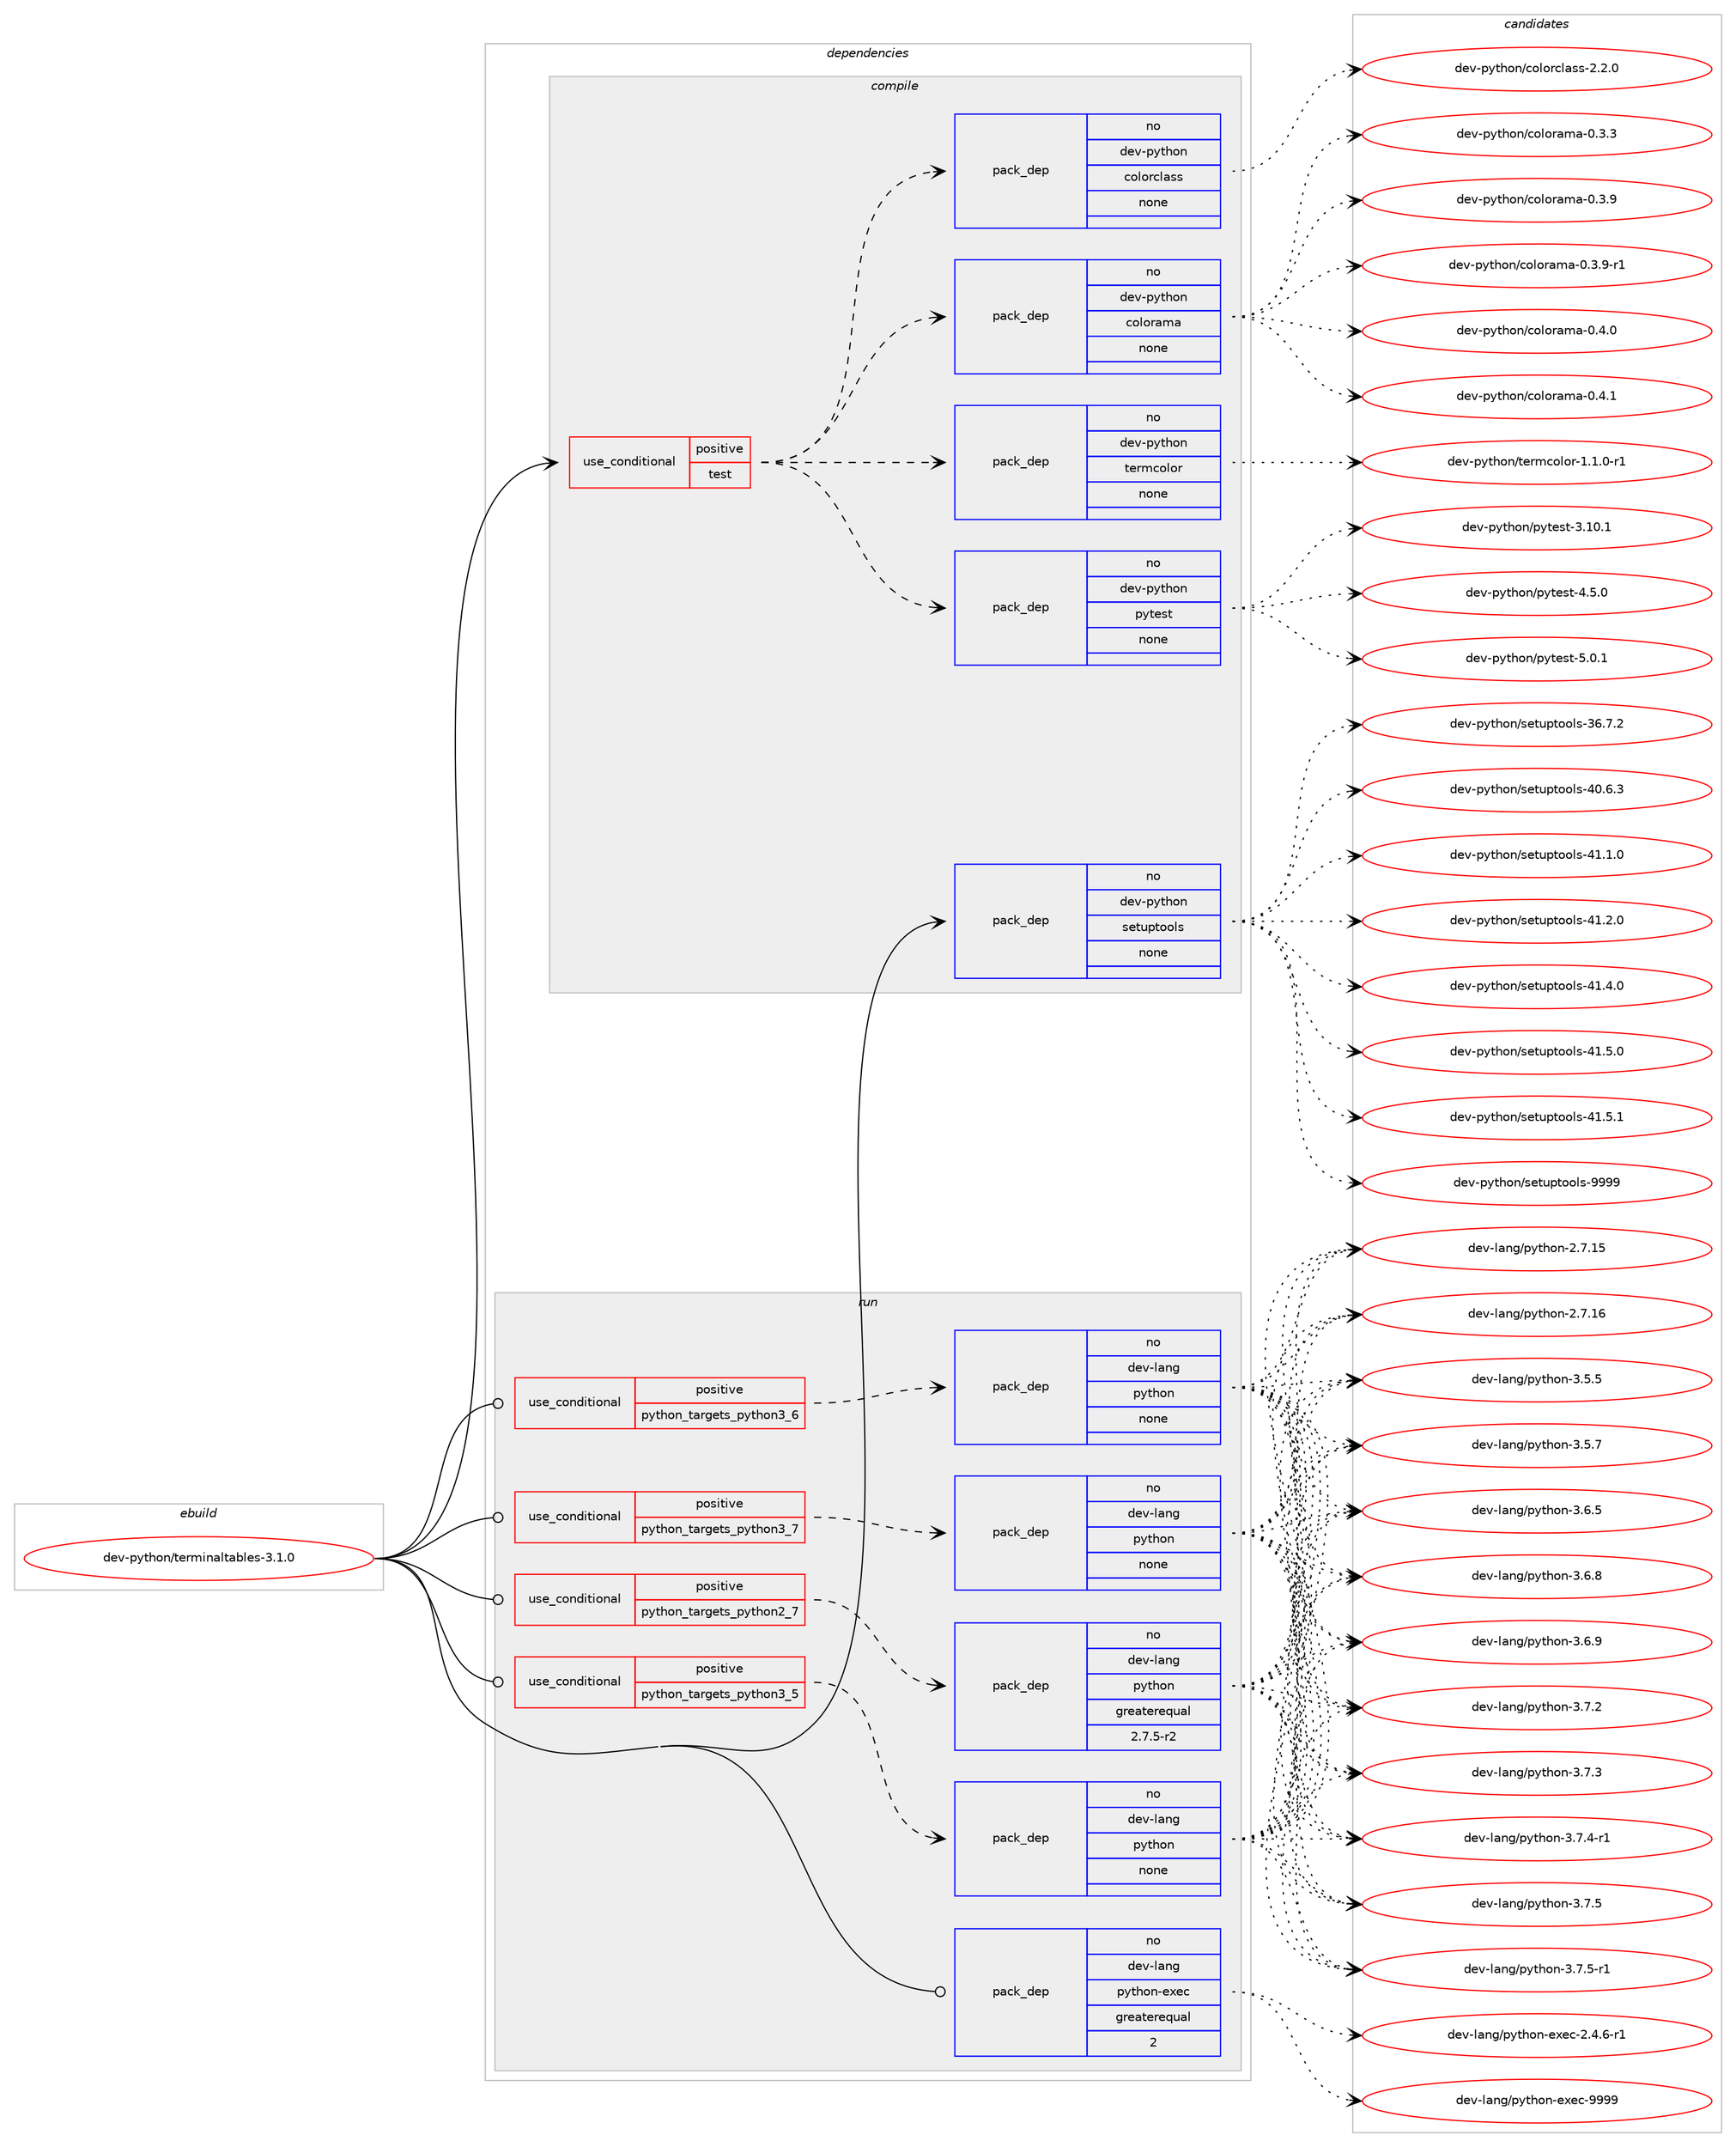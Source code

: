 digraph prolog {

# *************
# Graph options
# *************

newrank=true;
concentrate=true;
compound=true;
graph [rankdir=LR,fontname=Helvetica,fontsize=10,ranksep=1.5];#, ranksep=2.5, nodesep=0.2];
edge  [arrowhead=vee];
node  [fontname=Helvetica,fontsize=10];

# **********
# The ebuild
# **********

subgraph cluster_leftcol {
color=gray;
rank=same;
label=<<i>ebuild</i>>;
id [label="dev-python/terminaltables-3.1.0", color=red, width=4, href="../dev-python/terminaltables-3.1.0.svg"];
}

# ****************
# The dependencies
# ****************

subgraph cluster_midcol {
color=gray;
label=<<i>dependencies</i>>;
subgraph cluster_compile {
fillcolor="#eeeeee";
style=filled;
label=<<i>compile</i>>;
subgraph cond150356 {
dependency640404 [label=<<TABLE BORDER="0" CELLBORDER="1" CELLSPACING="0" CELLPADDING="4"><TR><TD ROWSPAN="3" CELLPADDING="10">use_conditional</TD></TR><TR><TD>positive</TD></TR><TR><TD>test</TD></TR></TABLE>>, shape=none, color=red];
subgraph pack478166 {
dependency640405 [label=<<TABLE BORDER="0" CELLBORDER="1" CELLSPACING="0" CELLPADDING="4" WIDTH="220"><TR><TD ROWSPAN="6" CELLPADDING="30">pack_dep</TD></TR><TR><TD WIDTH="110">no</TD></TR><TR><TD>dev-python</TD></TR><TR><TD>colorama</TD></TR><TR><TD>none</TD></TR><TR><TD></TD></TR></TABLE>>, shape=none, color=blue];
}
dependency640404:e -> dependency640405:w [weight=20,style="dashed",arrowhead="vee"];
subgraph pack478167 {
dependency640406 [label=<<TABLE BORDER="0" CELLBORDER="1" CELLSPACING="0" CELLPADDING="4" WIDTH="220"><TR><TD ROWSPAN="6" CELLPADDING="30">pack_dep</TD></TR><TR><TD WIDTH="110">no</TD></TR><TR><TD>dev-python</TD></TR><TR><TD>colorclass</TD></TR><TR><TD>none</TD></TR><TR><TD></TD></TR></TABLE>>, shape=none, color=blue];
}
dependency640404:e -> dependency640406:w [weight=20,style="dashed",arrowhead="vee"];
subgraph pack478168 {
dependency640407 [label=<<TABLE BORDER="0" CELLBORDER="1" CELLSPACING="0" CELLPADDING="4" WIDTH="220"><TR><TD ROWSPAN="6" CELLPADDING="30">pack_dep</TD></TR><TR><TD WIDTH="110">no</TD></TR><TR><TD>dev-python</TD></TR><TR><TD>pytest</TD></TR><TR><TD>none</TD></TR><TR><TD></TD></TR></TABLE>>, shape=none, color=blue];
}
dependency640404:e -> dependency640407:w [weight=20,style="dashed",arrowhead="vee"];
subgraph pack478169 {
dependency640408 [label=<<TABLE BORDER="0" CELLBORDER="1" CELLSPACING="0" CELLPADDING="4" WIDTH="220"><TR><TD ROWSPAN="6" CELLPADDING="30">pack_dep</TD></TR><TR><TD WIDTH="110">no</TD></TR><TR><TD>dev-python</TD></TR><TR><TD>termcolor</TD></TR><TR><TD>none</TD></TR><TR><TD></TD></TR></TABLE>>, shape=none, color=blue];
}
dependency640404:e -> dependency640408:w [weight=20,style="dashed",arrowhead="vee"];
}
id:e -> dependency640404:w [weight=20,style="solid",arrowhead="vee"];
subgraph pack478170 {
dependency640409 [label=<<TABLE BORDER="0" CELLBORDER="1" CELLSPACING="0" CELLPADDING="4" WIDTH="220"><TR><TD ROWSPAN="6" CELLPADDING="30">pack_dep</TD></TR><TR><TD WIDTH="110">no</TD></TR><TR><TD>dev-python</TD></TR><TR><TD>setuptools</TD></TR><TR><TD>none</TD></TR><TR><TD></TD></TR></TABLE>>, shape=none, color=blue];
}
id:e -> dependency640409:w [weight=20,style="solid",arrowhead="vee"];
}
subgraph cluster_compileandrun {
fillcolor="#eeeeee";
style=filled;
label=<<i>compile and run</i>>;
}
subgraph cluster_run {
fillcolor="#eeeeee";
style=filled;
label=<<i>run</i>>;
subgraph cond150357 {
dependency640410 [label=<<TABLE BORDER="0" CELLBORDER="1" CELLSPACING="0" CELLPADDING="4"><TR><TD ROWSPAN="3" CELLPADDING="10">use_conditional</TD></TR><TR><TD>positive</TD></TR><TR><TD>python_targets_python2_7</TD></TR></TABLE>>, shape=none, color=red];
subgraph pack478171 {
dependency640411 [label=<<TABLE BORDER="0" CELLBORDER="1" CELLSPACING="0" CELLPADDING="4" WIDTH="220"><TR><TD ROWSPAN="6" CELLPADDING="30">pack_dep</TD></TR><TR><TD WIDTH="110">no</TD></TR><TR><TD>dev-lang</TD></TR><TR><TD>python</TD></TR><TR><TD>greaterequal</TD></TR><TR><TD>2.7.5-r2</TD></TR></TABLE>>, shape=none, color=blue];
}
dependency640410:e -> dependency640411:w [weight=20,style="dashed",arrowhead="vee"];
}
id:e -> dependency640410:w [weight=20,style="solid",arrowhead="odot"];
subgraph cond150358 {
dependency640412 [label=<<TABLE BORDER="0" CELLBORDER="1" CELLSPACING="0" CELLPADDING="4"><TR><TD ROWSPAN="3" CELLPADDING="10">use_conditional</TD></TR><TR><TD>positive</TD></TR><TR><TD>python_targets_python3_5</TD></TR></TABLE>>, shape=none, color=red];
subgraph pack478172 {
dependency640413 [label=<<TABLE BORDER="0" CELLBORDER="1" CELLSPACING="0" CELLPADDING="4" WIDTH="220"><TR><TD ROWSPAN="6" CELLPADDING="30">pack_dep</TD></TR><TR><TD WIDTH="110">no</TD></TR><TR><TD>dev-lang</TD></TR><TR><TD>python</TD></TR><TR><TD>none</TD></TR><TR><TD></TD></TR></TABLE>>, shape=none, color=blue];
}
dependency640412:e -> dependency640413:w [weight=20,style="dashed",arrowhead="vee"];
}
id:e -> dependency640412:w [weight=20,style="solid",arrowhead="odot"];
subgraph cond150359 {
dependency640414 [label=<<TABLE BORDER="0" CELLBORDER="1" CELLSPACING="0" CELLPADDING="4"><TR><TD ROWSPAN="3" CELLPADDING="10">use_conditional</TD></TR><TR><TD>positive</TD></TR><TR><TD>python_targets_python3_6</TD></TR></TABLE>>, shape=none, color=red];
subgraph pack478173 {
dependency640415 [label=<<TABLE BORDER="0" CELLBORDER="1" CELLSPACING="0" CELLPADDING="4" WIDTH="220"><TR><TD ROWSPAN="6" CELLPADDING="30">pack_dep</TD></TR><TR><TD WIDTH="110">no</TD></TR><TR><TD>dev-lang</TD></TR><TR><TD>python</TD></TR><TR><TD>none</TD></TR><TR><TD></TD></TR></TABLE>>, shape=none, color=blue];
}
dependency640414:e -> dependency640415:w [weight=20,style="dashed",arrowhead="vee"];
}
id:e -> dependency640414:w [weight=20,style="solid",arrowhead="odot"];
subgraph cond150360 {
dependency640416 [label=<<TABLE BORDER="0" CELLBORDER="1" CELLSPACING="0" CELLPADDING="4"><TR><TD ROWSPAN="3" CELLPADDING="10">use_conditional</TD></TR><TR><TD>positive</TD></TR><TR><TD>python_targets_python3_7</TD></TR></TABLE>>, shape=none, color=red];
subgraph pack478174 {
dependency640417 [label=<<TABLE BORDER="0" CELLBORDER="1" CELLSPACING="0" CELLPADDING="4" WIDTH="220"><TR><TD ROWSPAN="6" CELLPADDING="30">pack_dep</TD></TR><TR><TD WIDTH="110">no</TD></TR><TR><TD>dev-lang</TD></TR><TR><TD>python</TD></TR><TR><TD>none</TD></TR><TR><TD></TD></TR></TABLE>>, shape=none, color=blue];
}
dependency640416:e -> dependency640417:w [weight=20,style="dashed",arrowhead="vee"];
}
id:e -> dependency640416:w [weight=20,style="solid",arrowhead="odot"];
subgraph pack478175 {
dependency640418 [label=<<TABLE BORDER="0" CELLBORDER="1" CELLSPACING="0" CELLPADDING="4" WIDTH="220"><TR><TD ROWSPAN="6" CELLPADDING="30">pack_dep</TD></TR><TR><TD WIDTH="110">no</TD></TR><TR><TD>dev-lang</TD></TR><TR><TD>python-exec</TD></TR><TR><TD>greaterequal</TD></TR><TR><TD>2</TD></TR></TABLE>>, shape=none, color=blue];
}
id:e -> dependency640418:w [weight=20,style="solid",arrowhead="odot"];
}
}

# **************
# The candidates
# **************

subgraph cluster_choices {
rank=same;
color=gray;
label=<<i>candidates</i>>;

subgraph choice478166 {
color=black;
nodesep=1;
choice1001011184511212111610411111047991111081111149710997454846514651 [label="dev-python/colorama-0.3.3", color=red, width=4,href="../dev-python/colorama-0.3.3.svg"];
choice1001011184511212111610411111047991111081111149710997454846514657 [label="dev-python/colorama-0.3.9", color=red, width=4,href="../dev-python/colorama-0.3.9.svg"];
choice10010111845112121116104111110479911110811111497109974548465146574511449 [label="dev-python/colorama-0.3.9-r1", color=red, width=4,href="../dev-python/colorama-0.3.9-r1.svg"];
choice1001011184511212111610411111047991111081111149710997454846524648 [label="dev-python/colorama-0.4.0", color=red, width=4,href="../dev-python/colorama-0.4.0.svg"];
choice1001011184511212111610411111047991111081111149710997454846524649 [label="dev-python/colorama-0.4.1", color=red, width=4,href="../dev-python/colorama-0.4.1.svg"];
dependency640405:e -> choice1001011184511212111610411111047991111081111149710997454846514651:w [style=dotted,weight="100"];
dependency640405:e -> choice1001011184511212111610411111047991111081111149710997454846514657:w [style=dotted,weight="100"];
dependency640405:e -> choice10010111845112121116104111110479911110811111497109974548465146574511449:w [style=dotted,weight="100"];
dependency640405:e -> choice1001011184511212111610411111047991111081111149710997454846524648:w [style=dotted,weight="100"];
dependency640405:e -> choice1001011184511212111610411111047991111081111149710997454846524649:w [style=dotted,weight="100"];
}
subgraph choice478167 {
color=black;
nodesep=1;
choice1001011184511212111610411111047991111081111149910897115115455046504648 [label="dev-python/colorclass-2.2.0", color=red, width=4,href="../dev-python/colorclass-2.2.0.svg"];
dependency640406:e -> choice1001011184511212111610411111047991111081111149910897115115455046504648:w [style=dotted,weight="100"];
}
subgraph choice478168 {
color=black;
nodesep=1;
choice100101118451121211161041111104711212111610111511645514649484649 [label="dev-python/pytest-3.10.1", color=red, width=4,href="../dev-python/pytest-3.10.1.svg"];
choice1001011184511212111610411111047112121116101115116455246534648 [label="dev-python/pytest-4.5.0", color=red, width=4,href="../dev-python/pytest-4.5.0.svg"];
choice1001011184511212111610411111047112121116101115116455346484649 [label="dev-python/pytest-5.0.1", color=red, width=4,href="../dev-python/pytest-5.0.1.svg"];
dependency640407:e -> choice100101118451121211161041111104711212111610111511645514649484649:w [style=dotted,weight="100"];
dependency640407:e -> choice1001011184511212111610411111047112121116101115116455246534648:w [style=dotted,weight="100"];
dependency640407:e -> choice1001011184511212111610411111047112121116101115116455346484649:w [style=dotted,weight="100"];
}
subgraph choice478169 {
color=black;
nodesep=1;
choice1001011184511212111610411111047116101114109991111081111144549464946484511449 [label="dev-python/termcolor-1.1.0-r1", color=red, width=4,href="../dev-python/termcolor-1.1.0-r1.svg"];
dependency640408:e -> choice1001011184511212111610411111047116101114109991111081111144549464946484511449:w [style=dotted,weight="100"];
}
subgraph choice478170 {
color=black;
nodesep=1;
choice100101118451121211161041111104711510111611711211611111110811545515446554650 [label="dev-python/setuptools-36.7.2", color=red, width=4,href="../dev-python/setuptools-36.7.2.svg"];
choice100101118451121211161041111104711510111611711211611111110811545524846544651 [label="dev-python/setuptools-40.6.3", color=red, width=4,href="../dev-python/setuptools-40.6.3.svg"];
choice100101118451121211161041111104711510111611711211611111110811545524946494648 [label="dev-python/setuptools-41.1.0", color=red, width=4,href="../dev-python/setuptools-41.1.0.svg"];
choice100101118451121211161041111104711510111611711211611111110811545524946504648 [label="dev-python/setuptools-41.2.0", color=red, width=4,href="../dev-python/setuptools-41.2.0.svg"];
choice100101118451121211161041111104711510111611711211611111110811545524946524648 [label="dev-python/setuptools-41.4.0", color=red, width=4,href="../dev-python/setuptools-41.4.0.svg"];
choice100101118451121211161041111104711510111611711211611111110811545524946534648 [label="dev-python/setuptools-41.5.0", color=red, width=4,href="../dev-python/setuptools-41.5.0.svg"];
choice100101118451121211161041111104711510111611711211611111110811545524946534649 [label="dev-python/setuptools-41.5.1", color=red, width=4,href="../dev-python/setuptools-41.5.1.svg"];
choice10010111845112121116104111110471151011161171121161111111081154557575757 [label="dev-python/setuptools-9999", color=red, width=4,href="../dev-python/setuptools-9999.svg"];
dependency640409:e -> choice100101118451121211161041111104711510111611711211611111110811545515446554650:w [style=dotted,weight="100"];
dependency640409:e -> choice100101118451121211161041111104711510111611711211611111110811545524846544651:w [style=dotted,weight="100"];
dependency640409:e -> choice100101118451121211161041111104711510111611711211611111110811545524946494648:w [style=dotted,weight="100"];
dependency640409:e -> choice100101118451121211161041111104711510111611711211611111110811545524946504648:w [style=dotted,weight="100"];
dependency640409:e -> choice100101118451121211161041111104711510111611711211611111110811545524946524648:w [style=dotted,weight="100"];
dependency640409:e -> choice100101118451121211161041111104711510111611711211611111110811545524946534648:w [style=dotted,weight="100"];
dependency640409:e -> choice100101118451121211161041111104711510111611711211611111110811545524946534649:w [style=dotted,weight="100"];
dependency640409:e -> choice10010111845112121116104111110471151011161171121161111111081154557575757:w [style=dotted,weight="100"];
}
subgraph choice478171 {
color=black;
nodesep=1;
choice10010111845108971101034711212111610411111045504655464953 [label="dev-lang/python-2.7.15", color=red, width=4,href="../dev-lang/python-2.7.15.svg"];
choice10010111845108971101034711212111610411111045504655464954 [label="dev-lang/python-2.7.16", color=red, width=4,href="../dev-lang/python-2.7.16.svg"];
choice100101118451089711010347112121116104111110455146534653 [label="dev-lang/python-3.5.5", color=red, width=4,href="../dev-lang/python-3.5.5.svg"];
choice100101118451089711010347112121116104111110455146534655 [label="dev-lang/python-3.5.7", color=red, width=4,href="../dev-lang/python-3.5.7.svg"];
choice100101118451089711010347112121116104111110455146544653 [label="dev-lang/python-3.6.5", color=red, width=4,href="../dev-lang/python-3.6.5.svg"];
choice100101118451089711010347112121116104111110455146544656 [label="dev-lang/python-3.6.8", color=red, width=4,href="../dev-lang/python-3.6.8.svg"];
choice100101118451089711010347112121116104111110455146544657 [label="dev-lang/python-3.6.9", color=red, width=4,href="../dev-lang/python-3.6.9.svg"];
choice100101118451089711010347112121116104111110455146554650 [label="dev-lang/python-3.7.2", color=red, width=4,href="../dev-lang/python-3.7.2.svg"];
choice100101118451089711010347112121116104111110455146554651 [label="dev-lang/python-3.7.3", color=red, width=4,href="../dev-lang/python-3.7.3.svg"];
choice1001011184510897110103471121211161041111104551465546524511449 [label="dev-lang/python-3.7.4-r1", color=red, width=4,href="../dev-lang/python-3.7.4-r1.svg"];
choice100101118451089711010347112121116104111110455146554653 [label="dev-lang/python-3.7.5", color=red, width=4,href="../dev-lang/python-3.7.5.svg"];
choice1001011184510897110103471121211161041111104551465546534511449 [label="dev-lang/python-3.7.5-r1", color=red, width=4,href="../dev-lang/python-3.7.5-r1.svg"];
dependency640411:e -> choice10010111845108971101034711212111610411111045504655464953:w [style=dotted,weight="100"];
dependency640411:e -> choice10010111845108971101034711212111610411111045504655464954:w [style=dotted,weight="100"];
dependency640411:e -> choice100101118451089711010347112121116104111110455146534653:w [style=dotted,weight="100"];
dependency640411:e -> choice100101118451089711010347112121116104111110455146534655:w [style=dotted,weight="100"];
dependency640411:e -> choice100101118451089711010347112121116104111110455146544653:w [style=dotted,weight="100"];
dependency640411:e -> choice100101118451089711010347112121116104111110455146544656:w [style=dotted,weight="100"];
dependency640411:e -> choice100101118451089711010347112121116104111110455146544657:w [style=dotted,weight="100"];
dependency640411:e -> choice100101118451089711010347112121116104111110455146554650:w [style=dotted,weight="100"];
dependency640411:e -> choice100101118451089711010347112121116104111110455146554651:w [style=dotted,weight="100"];
dependency640411:e -> choice1001011184510897110103471121211161041111104551465546524511449:w [style=dotted,weight="100"];
dependency640411:e -> choice100101118451089711010347112121116104111110455146554653:w [style=dotted,weight="100"];
dependency640411:e -> choice1001011184510897110103471121211161041111104551465546534511449:w [style=dotted,weight="100"];
}
subgraph choice478172 {
color=black;
nodesep=1;
choice10010111845108971101034711212111610411111045504655464953 [label="dev-lang/python-2.7.15", color=red, width=4,href="../dev-lang/python-2.7.15.svg"];
choice10010111845108971101034711212111610411111045504655464954 [label="dev-lang/python-2.7.16", color=red, width=4,href="../dev-lang/python-2.7.16.svg"];
choice100101118451089711010347112121116104111110455146534653 [label="dev-lang/python-3.5.5", color=red, width=4,href="../dev-lang/python-3.5.5.svg"];
choice100101118451089711010347112121116104111110455146534655 [label="dev-lang/python-3.5.7", color=red, width=4,href="../dev-lang/python-3.5.7.svg"];
choice100101118451089711010347112121116104111110455146544653 [label="dev-lang/python-3.6.5", color=red, width=4,href="../dev-lang/python-3.6.5.svg"];
choice100101118451089711010347112121116104111110455146544656 [label="dev-lang/python-3.6.8", color=red, width=4,href="../dev-lang/python-3.6.8.svg"];
choice100101118451089711010347112121116104111110455146544657 [label="dev-lang/python-3.6.9", color=red, width=4,href="../dev-lang/python-3.6.9.svg"];
choice100101118451089711010347112121116104111110455146554650 [label="dev-lang/python-3.7.2", color=red, width=4,href="../dev-lang/python-3.7.2.svg"];
choice100101118451089711010347112121116104111110455146554651 [label="dev-lang/python-3.7.3", color=red, width=4,href="../dev-lang/python-3.7.3.svg"];
choice1001011184510897110103471121211161041111104551465546524511449 [label="dev-lang/python-3.7.4-r1", color=red, width=4,href="../dev-lang/python-3.7.4-r1.svg"];
choice100101118451089711010347112121116104111110455146554653 [label="dev-lang/python-3.7.5", color=red, width=4,href="../dev-lang/python-3.7.5.svg"];
choice1001011184510897110103471121211161041111104551465546534511449 [label="dev-lang/python-3.7.5-r1", color=red, width=4,href="../dev-lang/python-3.7.5-r1.svg"];
dependency640413:e -> choice10010111845108971101034711212111610411111045504655464953:w [style=dotted,weight="100"];
dependency640413:e -> choice10010111845108971101034711212111610411111045504655464954:w [style=dotted,weight="100"];
dependency640413:e -> choice100101118451089711010347112121116104111110455146534653:w [style=dotted,weight="100"];
dependency640413:e -> choice100101118451089711010347112121116104111110455146534655:w [style=dotted,weight="100"];
dependency640413:e -> choice100101118451089711010347112121116104111110455146544653:w [style=dotted,weight="100"];
dependency640413:e -> choice100101118451089711010347112121116104111110455146544656:w [style=dotted,weight="100"];
dependency640413:e -> choice100101118451089711010347112121116104111110455146544657:w [style=dotted,weight="100"];
dependency640413:e -> choice100101118451089711010347112121116104111110455146554650:w [style=dotted,weight="100"];
dependency640413:e -> choice100101118451089711010347112121116104111110455146554651:w [style=dotted,weight="100"];
dependency640413:e -> choice1001011184510897110103471121211161041111104551465546524511449:w [style=dotted,weight="100"];
dependency640413:e -> choice100101118451089711010347112121116104111110455146554653:w [style=dotted,weight="100"];
dependency640413:e -> choice1001011184510897110103471121211161041111104551465546534511449:w [style=dotted,weight="100"];
}
subgraph choice478173 {
color=black;
nodesep=1;
choice10010111845108971101034711212111610411111045504655464953 [label="dev-lang/python-2.7.15", color=red, width=4,href="../dev-lang/python-2.7.15.svg"];
choice10010111845108971101034711212111610411111045504655464954 [label="dev-lang/python-2.7.16", color=red, width=4,href="../dev-lang/python-2.7.16.svg"];
choice100101118451089711010347112121116104111110455146534653 [label="dev-lang/python-3.5.5", color=red, width=4,href="../dev-lang/python-3.5.5.svg"];
choice100101118451089711010347112121116104111110455146534655 [label="dev-lang/python-3.5.7", color=red, width=4,href="../dev-lang/python-3.5.7.svg"];
choice100101118451089711010347112121116104111110455146544653 [label="dev-lang/python-3.6.5", color=red, width=4,href="../dev-lang/python-3.6.5.svg"];
choice100101118451089711010347112121116104111110455146544656 [label="dev-lang/python-3.6.8", color=red, width=4,href="../dev-lang/python-3.6.8.svg"];
choice100101118451089711010347112121116104111110455146544657 [label="dev-lang/python-3.6.9", color=red, width=4,href="../dev-lang/python-3.6.9.svg"];
choice100101118451089711010347112121116104111110455146554650 [label="dev-lang/python-3.7.2", color=red, width=4,href="../dev-lang/python-3.7.2.svg"];
choice100101118451089711010347112121116104111110455146554651 [label="dev-lang/python-3.7.3", color=red, width=4,href="../dev-lang/python-3.7.3.svg"];
choice1001011184510897110103471121211161041111104551465546524511449 [label="dev-lang/python-3.7.4-r1", color=red, width=4,href="../dev-lang/python-3.7.4-r1.svg"];
choice100101118451089711010347112121116104111110455146554653 [label="dev-lang/python-3.7.5", color=red, width=4,href="../dev-lang/python-3.7.5.svg"];
choice1001011184510897110103471121211161041111104551465546534511449 [label="dev-lang/python-3.7.5-r1", color=red, width=4,href="../dev-lang/python-3.7.5-r1.svg"];
dependency640415:e -> choice10010111845108971101034711212111610411111045504655464953:w [style=dotted,weight="100"];
dependency640415:e -> choice10010111845108971101034711212111610411111045504655464954:w [style=dotted,weight="100"];
dependency640415:e -> choice100101118451089711010347112121116104111110455146534653:w [style=dotted,weight="100"];
dependency640415:e -> choice100101118451089711010347112121116104111110455146534655:w [style=dotted,weight="100"];
dependency640415:e -> choice100101118451089711010347112121116104111110455146544653:w [style=dotted,weight="100"];
dependency640415:e -> choice100101118451089711010347112121116104111110455146544656:w [style=dotted,weight="100"];
dependency640415:e -> choice100101118451089711010347112121116104111110455146544657:w [style=dotted,weight="100"];
dependency640415:e -> choice100101118451089711010347112121116104111110455146554650:w [style=dotted,weight="100"];
dependency640415:e -> choice100101118451089711010347112121116104111110455146554651:w [style=dotted,weight="100"];
dependency640415:e -> choice1001011184510897110103471121211161041111104551465546524511449:w [style=dotted,weight="100"];
dependency640415:e -> choice100101118451089711010347112121116104111110455146554653:w [style=dotted,weight="100"];
dependency640415:e -> choice1001011184510897110103471121211161041111104551465546534511449:w [style=dotted,weight="100"];
}
subgraph choice478174 {
color=black;
nodesep=1;
choice10010111845108971101034711212111610411111045504655464953 [label="dev-lang/python-2.7.15", color=red, width=4,href="../dev-lang/python-2.7.15.svg"];
choice10010111845108971101034711212111610411111045504655464954 [label="dev-lang/python-2.7.16", color=red, width=4,href="../dev-lang/python-2.7.16.svg"];
choice100101118451089711010347112121116104111110455146534653 [label="dev-lang/python-3.5.5", color=red, width=4,href="../dev-lang/python-3.5.5.svg"];
choice100101118451089711010347112121116104111110455146534655 [label="dev-lang/python-3.5.7", color=red, width=4,href="../dev-lang/python-3.5.7.svg"];
choice100101118451089711010347112121116104111110455146544653 [label="dev-lang/python-3.6.5", color=red, width=4,href="../dev-lang/python-3.6.5.svg"];
choice100101118451089711010347112121116104111110455146544656 [label="dev-lang/python-3.6.8", color=red, width=4,href="../dev-lang/python-3.6.8.svg"];
choice100101118451089711010347112121116104111110455146544657 [label="dev-lang/python-3.6.9", color=red, width=4,href="../dev-lang/python-3.6.9.svg"];
choice100101118451089711010347112121116104111110455146554650 [label="dev-lang/python-3.7.2", color=red, width=4,href="../dev-lang/python-3.7.2.svg"];
choice100101118451089711010347112121116104111110455146554651 [label="dev-lang/python-3.7.3", color=red, width=4,href="../dev-lang/python-3.7.3.svg"];
choice1001011184510897110103471121211161041111104551465546524511449 [label="dev-lang/python-3.7.4-r1", color=red, width=4,href="../dev-lang/python-3.7.4-r1.svg"];
choice100101118451089711010347112121116104111110455146554653 [label="dev-lang/python-3.7.5", color=red, width=4,href="../dev-lang/python-3.7.5.svg"];
choice1001011184510897110103471121211161041111104551465546534511449 [label="dev-lang/python-3.7.5-r1", color=red, width=4,href="../dev-lang/python-3.7.5-r1.svg"];
dependency640417:e -> choice10010111845108971101034711212111610411111045504655464953:w [style=dotted,weight="100"];
dependency640417:e -> choice10010111845108971101034711212111610411111045504655464954:w [style=dotted,weight="100"];
dependency640417:e -> choice100101118451089711010347112121116104111110455146534653:w [style=dotted,weight="100"];
dependency640417:e -> choice100101118451089711010347112121116104111110455146534655:w [style=dotted,weight="100"];
dependency640417:e -> choice100101118451089711010347112121116104111110455146544653:w [style=dotted,weight="100"];
dependency640417:e -> choice100101118451089711010347112121116104111110455146544656:w [style=dotted,weight="100"];
dependency640417:e -> choice100101118451089711010347112121116104111110455146544657:w [style=dotted,weight="100"];
dependency640417:e -> choice100101118451089711010347112121116104111110455146554650:w [style=dotted,weight="100"];
dependency640417:e -> choice100101118451089711010347112121116104111110455146554651:w [style=dotted,weight="100"];
dependency640417:e -> choice1001011184510897110103471121211161041111104551465546524511449:w [style=dotted,weight="100"];
dependency640417:e -> choice100101118451089711010347112121116104111110455146554653:w [style=dotted,weight="100"];
dependency640417:e -> choice1001011184510897110103471121211161041111104551465546534511449:w [style=dotted,weight="100"];
}
subgraph choice478175 {
color=black;
nodesep=1;
choice10010111845108971101034711212111610411111045101120101994550465246544511449 [label="dev-lang/python-exec-2.4.6-r1", color=red, width=4,href="../dev-lang/python-exec-2.4.6-r1.svg"];
choice10010111845108971101034711212111610411111045101120101994557575757 [label="dev-lang/python-exec-9999", color=red, width=4,href="../dev-lang/python-exec-9999.svg"];
dependency640418:e -> choice10010111845108971101034711212111610411111045101120101994550465246544511449:w [style=dotted,weight="100"];
dependency640418:e -> choice10010111845108971101034711212111610411111045101120101994557575757:w [style=dotted,weight="100"];
}
}

}
